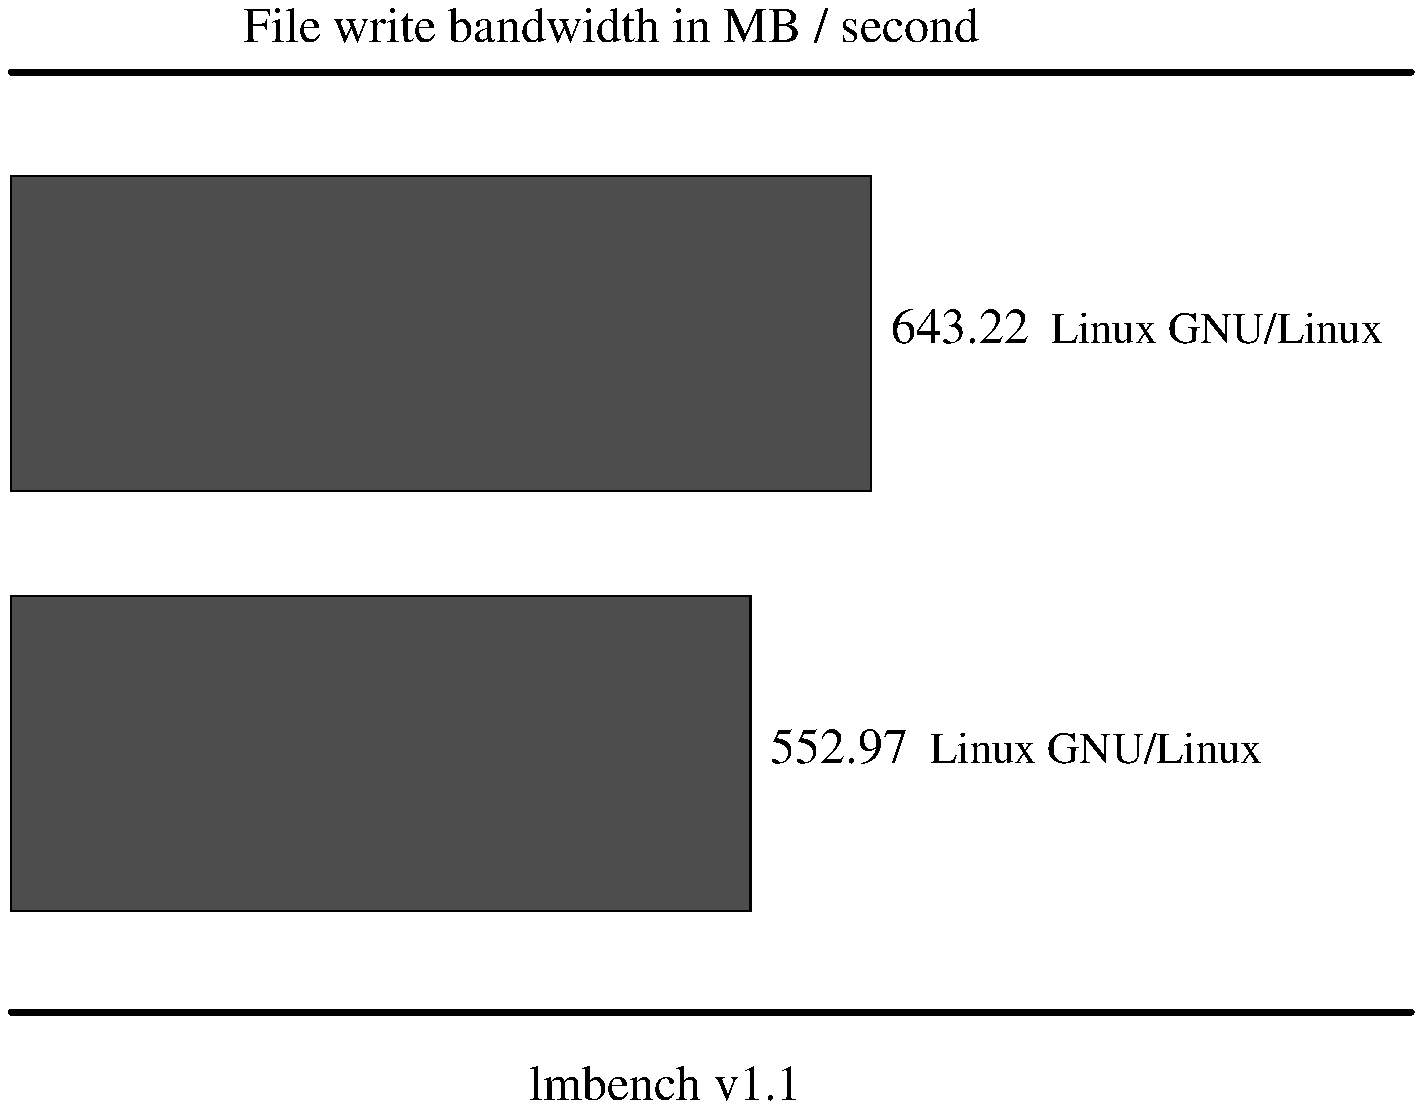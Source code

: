 .sp .75i
.po .23i
.ft R
.ps 16
.vs 21
.ce 100
\s+2File write bandwidth in MB / second\s0
.ce 0
.vs 
.PS
.ps 16
.vs 11
[
# Variables, tweek these.
	fillval = .12		# default fill value boxes
	xsize = 4.3		# width of the graph
	ysize = 4.2		# height of the graph
	n = 2
	boxpercent = 75 / 100
	gap = xsize / n * (1 - boxpercent)
	maxdata = 643.22
	yscale = ysize / maxdata
	xscale = xsize / maxdata

# Draw the graph borders 
	O:	box invis ht ysize wid xsize
boxht = ysize / n * boxpercent
box fill .7 wid 643.22 * xscale with .nw at O.nw - (0, gap /2 + 0 * (ysize/n))
"\s+2643.22\s0  Linux GNU/Linux" ljust at last box.e + .1,0
box fill .7 wid 552.97 * xscale with .nw at O.nw - (0, gap /2 + 1 * (ysize/n))
"\s+2552.97\s0  Linux GNU/Linux" ljust at last box.e + .1,0
]
box invis wid last [].wid + .5 ht last [].ht + .5 with .nw at last [].nw + (-.25, .25)
move to last [].nw + 0,.25
line thick 2 right 7
move to last [].sw - 0,.25
line thick 2 right 7
.PE
.ft
.ps
.vs
.po
.po .5i
.ft R
.ps 16
.vs 21
.sp .5
.ce 100
\s+2lmbench v1.1\s0
.po
.ft
.ps
.vs
.ce 0
